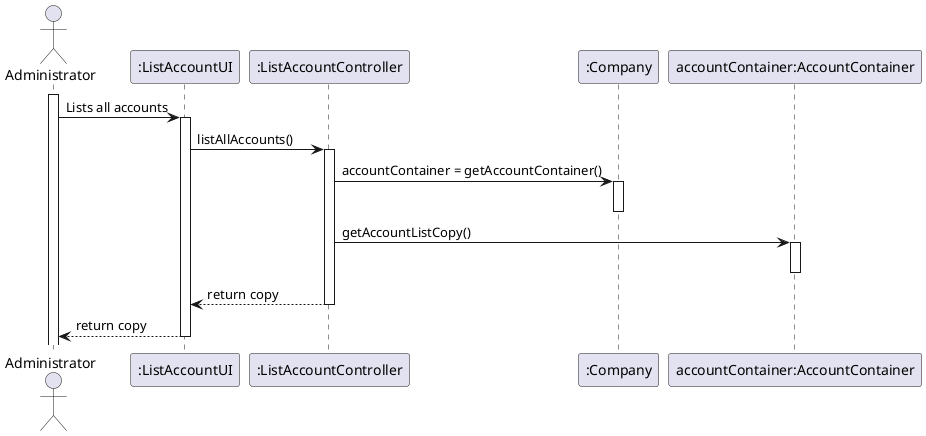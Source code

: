 @startuml

actor Administrator
participant ":ListAccountUI" as ui
participant ":ListAccountController" as controller
participant ":Company" as company
participant "accountContainer:AccountContainer" as container

activate Administrator
Administrator -> ui: Lists all accounts
activate ui
ui -> controller: listAllAccounts()
activate controller
controller -> company: accountContainer = getAccountContainer()
activate company
deactivate company
controller -> container: getAccountListCopy()
activate container
deactivate container
controller --> ui: return copy
deactivate controller
ui --> Administrator: return copy
deactivate ui

@enduml